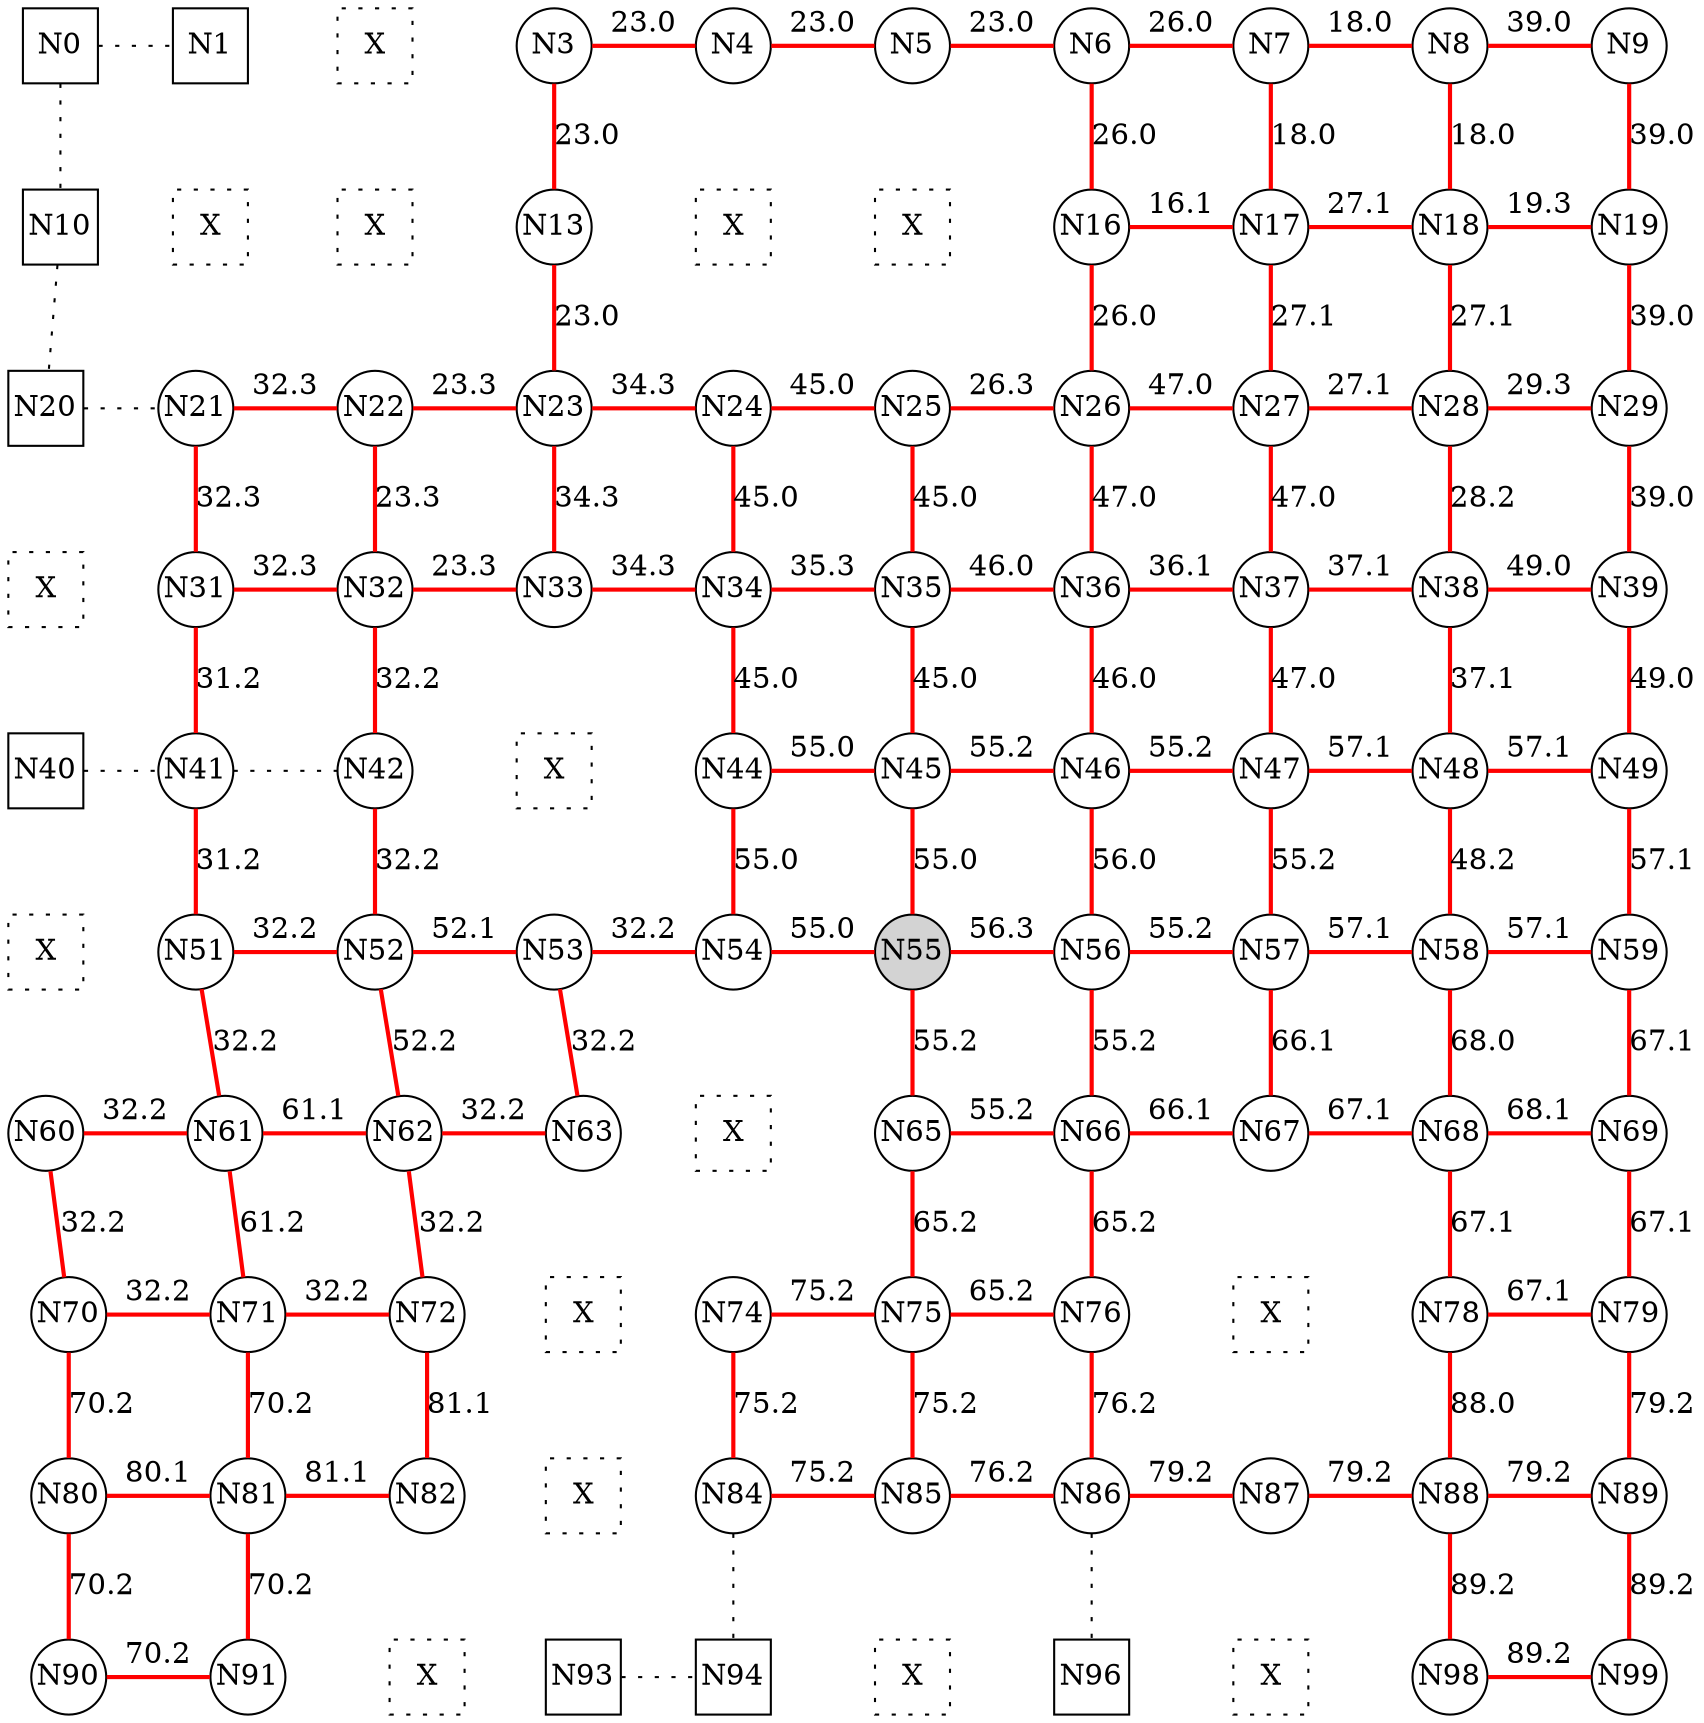 
 digraph G { graph [layout=dot] 
 {rank=same; N0 [shape=square, fixedsize=true]; N1 [shape=square, fixedsize=true]; N2 [shape=square, style=dotted, fixedsize=true, label=X]; N3 [shape=circle, fixedsize=true]; N4 [shape=circle, fixedsize=true]; N5 [shape=circle, fixedsize=true]; N6 [shape=circle, fixedsize=true]; N7 [shape=circle, fixedsize=true]; N8 [shape=circle, fixedsize=true]; N9 [shape=circle, fixedsize=true];  }
 {rank=same; N10 [shape=square, fixedsize=true]; N11 [shape=square, style=dotted, fixedsize=true, label=X]; N12 [shape=square, style=dotted, fixedsize=true, label=X]; N13 [shape=circle, fixedsize=true]; N14 [shape=square, style=dotted, fixedsize=true, label=X]; N15 [shape=square, style=dotted, fixedsize=true, label=X]; N16 [shape=circle, fixedsize=true]; N17 [shape=circle, fixedsize=true]; N18 [shape=circle, fixedsize=true]; N19 [shape=circle, fixedsize=true];  }
 {rank=same; N20 [shape=square, fixedsize=true]; N21 [shape=circle, fixedsize=true]; N22 [shape=circle, fixedsize=true]; N23 [shape=circle, fixedsize=true]; N24 [shape=circle, fixedsize=true]; N25 [shape=circle, fixedsize=true]; N26 [shape=circle, fixedsize=true]; N27 [shape=circle, fixedsize=true]; N28 [shape=circle, fixedsize=true]; N29 [shape=circle, fixedsize=true];  }
 {rank=same; N30 [shape=square, style=dotted, fixedsize=true, label=X]; N31 [shape=circle, fixedsize=true]; N32 [shape=circle, fixedsize=true]; N33 [shape=circle, fixedsize=true]; N34 [shape=circle, fixedsize=true]; N35 [shape=circle, fixedsize=true]; N36 [shape=circle, fixedsize=true]; N37 [shape=circle, fixedsize=true]; N38 [shape=circle, fixedsize=true]; N39 [shape=circle, fixedsize=true];  }
 {rank=same; N40 [shape=square, fixedsize=true]; N41 [shape=circle, fixedsize=true]; N42 [shape=circle, fixedsize=true]; N43 [shape=square, style=dotted, fixedsize=true, label=X]; N44 [shape=circle, fixedsize=true]; N45 [shape=circle, fixedsize=true]; N46 [shape=circle, fixedsize=true]; N47 [shape=circle, fixedsize=true]; N48 [shape=circle, fixedsize=true]; N49 [shape=circle, fixedsize=true];  }
 {rank=same; N50 [shape=square, style=dotted, fixedsize=true, label=X]; N51 [shape=circle, fixedsize=true]; N52 [shape=circle, fixedsize=true]; N53 [shape=circle, fixedsize=true]; N54 [shape=circle, fixedsize=true]; N55 [shape=circle, style=filled, fixedsize=true]; N56 [shape=circle, fixedsize=true]; N57 [shape=circle, fixedsize=true]; N58 [shape=circle, fixedsize=true]; N59 [shape=circle, fixedsize=true];  }
 {rank=same; N60 [shape=circle, fixedsize=true]; N61 [shape=circle, fixedsize=true]; N62 [shape=circle, fixedsize=true]; N63 [shape=circle, fixedsize=true]; N64 [shape=square, style=dotted, fixedsize=true, label=X]; N65 [shape=circle, fixedsize=true]; N66 [shape=circle, fixedsize=true]; N67 [shape=circle, fixedsize=true]; N68 [shape=circle, fixedsize=true]; N69 [shape=circle, fixedsize=true];  }
 {rank=same; N70 [shape=circle, fixedsize=true]; N71 [shape=circle, fixedsize=true]; N72 [shape=circle, fixedsize=true]; N73 [shape=square, style=dotted, fixedsize=true, label=X]; N74 [shape=circle, fixedsize=true]; N75 [shape=circle, fixedsize=true]; N76 [shape=circle, fixedsize=true]; N77 [shape=square, style=dotted, fixedsize=true, label=X]; N78 [shape=circle, fixedsize=true]; N79 [shape=circle, fixedsize=true];  }
 {rank=same; N80 [shape=circle, fixedsize=true]; N81 [shape=circle, fixedsize=true]; N82 [shape=circle, fixedsize=true]; N83 [shape=square, style=dotted, fixedsize=true, label=X]; N84 [shape=circle, fixedsize=true]; N85 [shape=circle, fixedsize=true]; N86 [shape=circle, fixedsize=true]; N87 [shape=circle, fixedsize=true]; N88 [shape=circle, fixedsize=true]; N89 [shape=circle, fixedsize=true];  }
 {rank=same; N90 [shape=circle, fixedsize=true]; N91 [shape=circle, fixedsize=true]; N92 [shape=square, style=dotted, fixedsize=true, label=X]; N93 [shape=square, fixedsize=true]; N94 [shape=square, fixedsize=true]; N95 [shape=square, style=dotted, fixedsize=true, label=X]; N96 [shape=square, fixedsize=true]; N97 [shape=square, style=dotted, fixedsize=true, label=X]; N98 [shape=circle, fixedsize=true]; N99 [shape=circle, fixedsize=true];  }
N0->N1 [dir=none, style=dotted, label=""]
N1->N2 [dir=none, style=invis, label=" "]
N2->N3 [dir=none, style=invis, label=" "]
N3->N4 [dir=none, color=red, style=bold, label="23.0"]
N4->N5 [dir=none, color=red, style=bold, label="23.0"]
N5->N6 [dir=none, color=red, style=bold, label="23.0"]
N6->N7 [dir=none, color=red, style=bold, label="26.0"]
N7->N8 [dir=none, color=red, style=bold, label="18.0"]
N8->N9 [dir=none, color=red, style=bold, label="39.0"]
N10->N11 [dir=none, style=invis, label=" "]
N11->N12 [dir=none, style=invis, label=" "]
N12->N13 [dir=none, style=invis, label=" "]
N13->N14 [dir=none, style=invis, label=" "]
N14->N15 [dir=none, style=invis, label=" "]
N15->N16 [dir=none, style=invis, label=" "]
N16->N17 [dir=none, color=red, style=bold, label="16.1"]
N17->N18 [dir=none, color=red, style=bold, label="27.1"]
N18->N19 [dir=none, color=red, style=bold, label="19.3"]
N20->N21 [dir=none, style=dotted, label=""]
N21->N22 [dir=none, color=red, style=bold, label="32.3"]
N22->N23 [dir=none, color=red, style=bold, label="23.3"]
N23->N24 [dir=none, color=red, style=bold, label="34.3"]
N24->N25 [dir=none, color=red, style=bold, label="45.0"]
N25->N26 [dir=none, color=red, style=bold, label="26.3"]
N26->N27 [dir=none, color=red, style=bold, label="47.0"]
N27->N28 [dir=none, color=red, style=bold, label="27.1"]
N28->N29 [dir=none, color=red, style=bold, label="29.3"]
N30->N31 [dir=none, style=invis, label=" "]
N31->N32 [dir=none, color=red, style=bold, label="32.3"]
N32->N33 [dir=none, color=red, style=bold, label="23.3"]
N33->N34 [dir=none, color=red, style=bold, label="34.3"]
N34->N35 [dir=none, color=red, style=bold, label="35.3"]
N35->N36 [dir=none, color=red, style=bold, label="46.0"]
N36->N37 [dir=none, color=red, style=bold, label="36.1"]
N37->N38 [dir=none, color=red, style=bold, label="37.1"]
N38->N39 [dir=none, color=red, style=bold, label="49.0"]
N40->N41 [dir=none, style=dotted, label=""]
N41->N42 [dir=none, style=dotted, label=""]
N42->N43 [dir=none, style=invis, label=" "]
N43->N44 [dir=none, style=invis, label=" "]
N44->N45 [dir=none, color=red, style=bold, label="55.0"]
N45->N46 [dir=none, color=red, style=bold, label="55.2"]
N46->N47 [dir=none, color=red, style=bold, label="55.2"]
N47->N48 [dir=none, color=red, style=bold, label="57.1"]
N48->N49 [dir=none, color=red, style=bold, label="57.1"]
N50->N51 [dir=none, style=invis, label=" "]
N51->N52 [dir=none, color=red, style=bold, label="32.2"]
N52->N53 [dir=none, color=red, style=bold, label="52.1"]
N53->N54 [dir=none, color=red, style=bold, label="32.2"]
N54->N55 [dir=none, color=red, style=bold, label="55.0"]
N55->N56 [dir=none, color=red, style=bold, label="56.3"]
N56->N57 [dir=none, color=red, style=bold, label="55.2"]
N57->N58 [dir=none, color=red, style=bold, label="57.1"]
N58->N59 [dir=none, color=red, style=bold, label="57.1"]
N60->N61 [dir=none, color=red, style=bold, label="32.2"]
N61->N62 [dir=none, color=red, style=bold, label="61.1"]
N62->N63 [dir=none, color=red, style=bold, label="32.2"]
N63->N64 [dir=none, style=invis, label=" "]
N64->N65 [dir=none, style=invis, label=" "]
N65->N66 [dir=none, color=red, style=bold, label="55.2"]
N66->N67 [dir=none, color=red, style=bold, label="66.1"]
N67->N68 [dir=none, color=red, style=bold, label="67.1"]
N68->N69 [dir=none, color=red, style=bold, label="68.1"]
N70->N71 [dir=none, color=red, style=bold, label="32.2"]
N71->N72 [dir=none, color=red, style=bold, label="32.2"]
N72->N73 [dir=none, style=invis, label=" "]
N73->N74 [dir=none, style=invis, label=" "]
N74->N75 [dir=none, color=red, style=bold, label="75.2"]
N75->N76 [dir=none, color=red, style=bold, label="65.2"]
N76->N77 [dir=none, style=invis, label=" "]
N77->N78 [dir=none, style=invis, label=" "]
N78->N79 [dir=none, color=red, style=bold, label="67.1"]
N80->N81 [dir=none, color=red, style=bold, label="80.1"]
N81->N82 [dir=none, color=red, style=bold, label="81.1"]
N82->N83 [dir=none, style=invis, label=" "]
N83->N84 [dir=none, style=invis, label=" "]
N84->N85 [dir=none, color=red, style=bold, label="75.2"]
N85->N86 [dir=none, color=red, style=bold, label="76.2"]
N86->N87 [dir=none, color=red, style=bold, label="79.2"]
N87->N88 [dir=none, color=red, style=bold, label="79.2"]
N88->N89 [dir=none, color=red, style=bold, label="79.2"]
N90->N91 [dir=none, color=red, style=bold, label="70.2"]
N91->N92 [dir=none, style=invis, label=" "]
N92->N93 [dir=none, style=invis, label=" "]
N93->N94 [dir=none, style=dotted, label=""]
N94->N95 [dir=none, style=invis, label=" "]
N95->N96 [dir=none, style=invis, label=" "]
N96->N97 [dir=none, style=invis, label=" "]
N97->N98 [dir=none, style=invis, label=" "]
N98->N99 [dir=none, color=red, style=bold, label="89.2"]
N0->N10 [dir=none, style=dotted, label=""]
N10->N20 [dir=none, style=dotted, label=""]
N20->N30 [dir=none, style=invis, label=" "]
N30->N40 [dir=none, style=invis, label=" "]
N40->N50 [dir=none, style=invis, label=" "]
N50->N60 [dir=none, style=invis, label=" "]
N60->N70 [dir=none, color=red, style=bold, label="32.2"]
N70->N80 [dir=none, color=red, style=bold, label="70.2"]
N80->N90 [dir=none, color=red, style=bold, label="70.2"]
N1->N11 [dir=none, style=invis, label=" "]
N11->N21 [dir=none, style=invis, label=" "]
N21->N31 [dir=none, color=red, style=bold, label="32.3"]
N31->N41 [dir=none, color=red, style=bold, label="31.2"]
N41->N51 [dir=none, color=red, style=bold, label="31.2"]
N51->N61 [dir=none, color=red, style=bold, label="32.2"]
N61->N71 [dir=none, color=red, style=bold, label="61.2"]
N71->N81 [dir=none, color=red, style=bold, label="70.2"]
N81->N91 [dir=none, color=red, style=bold, label="70.2"]
N2->N12 [dir=none, style=invis, label=" "]
N12->N22 [dir=none, style=invis, label=" "]
N22->N32 [dir=none, color=red, style=bold, label="23.3"]
N32->N42 [dir=none, color=red, style=bold, label="32.2"]
N42->N52 [dir=none, color=red, style=bold, label="32.2"]
N52->N62 [dir=none, color=red, style=bold, label="52.2"]
N62->N72 [dir=none, color=red, style=bold, label="32.2"]
N72->N82 [dir=none, color=red, style=bold, label="81.1"]
N82->N92 [dir=none, style=invis, label=" "]
N3->N13 [dir=none, color=red, style=bold, label="23.0"]
N13->N23 [dir=none, color=red, style=bold, label="23.0"]
N23->N33 [dir=none, color=red, style=bold, label="34.3"]
N33->N43 [dir=none, style=invis, label=" "]
N43->N53 [dir=none, style=invis, label=" "]
N53->N63 [dir=none, color=red, style=bold, label="32.2"]
N63->N73 [dir=none, style=invis, label=" "]
N73->N83 [dir=none, style=invis, label=" "]
N83->N93 [dir=none, style=invis, label=" "]
N4->N14 [dir=none, style=invis, label=" "]
N14->N24 [dir=none, style=invis, label=" "]
N24->N34 [dir=none, color=red, style=bold, label="45.0"]
N34->N44 [dir=none, color=red, style=bold, label="45.0"]
N44->N54 [dir=none, color=red, style=bold, label="55.0"]
N54->N64 [dir=none, style=invis, label=" "]
N64->N74 [dir=none, style=invis, label=" "]
N74->N84 [dir=none, color=red, style=bold, label="75.2"]
N84->N94 [dir=none, style=dotted, label=""]
N5->N15 [dir=none, style=invis, label=" "]
N15->N25 [dir=none, style=invis, label=" "]
N25->N35 [dir=none, color=red, style=bold, label="45.0"]
N35->N45 [dir=none, color=red, style=bold, label="45.0"]
N45->N55 [dir=none, color=red, style=bold, label="55.0"]
N55->N65 [dir=none, color=red, style=bold, label="55.2"]
N65->N75 [dir=none, color=red, style=bold, label="65.2"]
N75->N85 [dir=none, color=red, style=bold, label="75.2"]
N85->N95 [dir=none, style=invis, label=" "]
N6->N16 [dir=none, color=red, style=bold, label="26.0"]
N16->N26 [dir=none, color=red, style=bold, label="26.0"]
N26->N36 [dir=none, color=red, style=bold, label="47.0"]
N36->N46 [dir=none, color=red, style=bold, label="46.0"]
N46->N56 [dir=none, color=red, style=bold, label="56.0"]
N56->N66 [dir=none, color=red, style=bold, label="55.2"]
N66->N76 [dir=none, color=red, style=bold, label="65.2"]
N76->N86 [dir=none, color=red, style=bold, label="76.2"]
N86->N96 [dir=none, style=dotted, label=""]
N7->N17 [dir=none, color=red, style=bold, label="18.0"]
N17->N27 [dir=none, color=red, style=bold, label="27.1"]
N27->N37 [dir=none, color=red, style=bold, label="47.0"]
N37->N47 [dir=none, color=red, style=bold, label="47.0"]
N47->N57 [dir=none, color=red, style=bold, label="55.2"]
N57->N67 [dir=none, color=red, style=bold, label="66.1"]
N67->N77 [dir=none, style=invis, label=" "]
N77->N87 [dir=none, style=invis, label=" "]
N87->N97 [dir=none, style=invis, label=" "]
N8->N18 [dir=none, color=red, style=bold, label="18.0"]
N18->N28 [dir=none, color=red, style=bold, label="27.1"]
N28->N38 [dir=none, color=red, style=bold, label="28.2"]
N38->N48 [dir=none, color=red, style=bold, label="37.1"]
N48->N58 [dir=none, color=red, style=bold, label="48.2"]
N58->N68 [dir=none, color=red, style=bold, label="68.0"]
N68->N78 [dir=none, color=red, style=bold, label="67.1"]
N78->N88 [dir=none, color=red, style=bold, label="88.0"]
N88->N98 [dir=none, color=red, style=bold, label="89.2"]
N9->N19 [dir=none, color=red, style=bold, label="39.0"]
N19->N29 [dir=none, color=red, style=bold, label="39.0"]
N29->N39 [dir=none, color=red, style=bold, label="39.0"]
N39->N49 [dir=none, color=red, style=bold, label="49.0"]
N49->N59 [dir=none, color=red, style=bold, label="57.1"]
N59->N69 [dir=none, color=red, style=bold, label="67.1"]
N69->N79 [dir=none, color=red, style=bold, label="67.1"]
N79->N89 [dir=none, color=red, style=bold, label="79.2"]
N89->N99 [dir=none, color=red, style=bold, label="89.2"]
 }